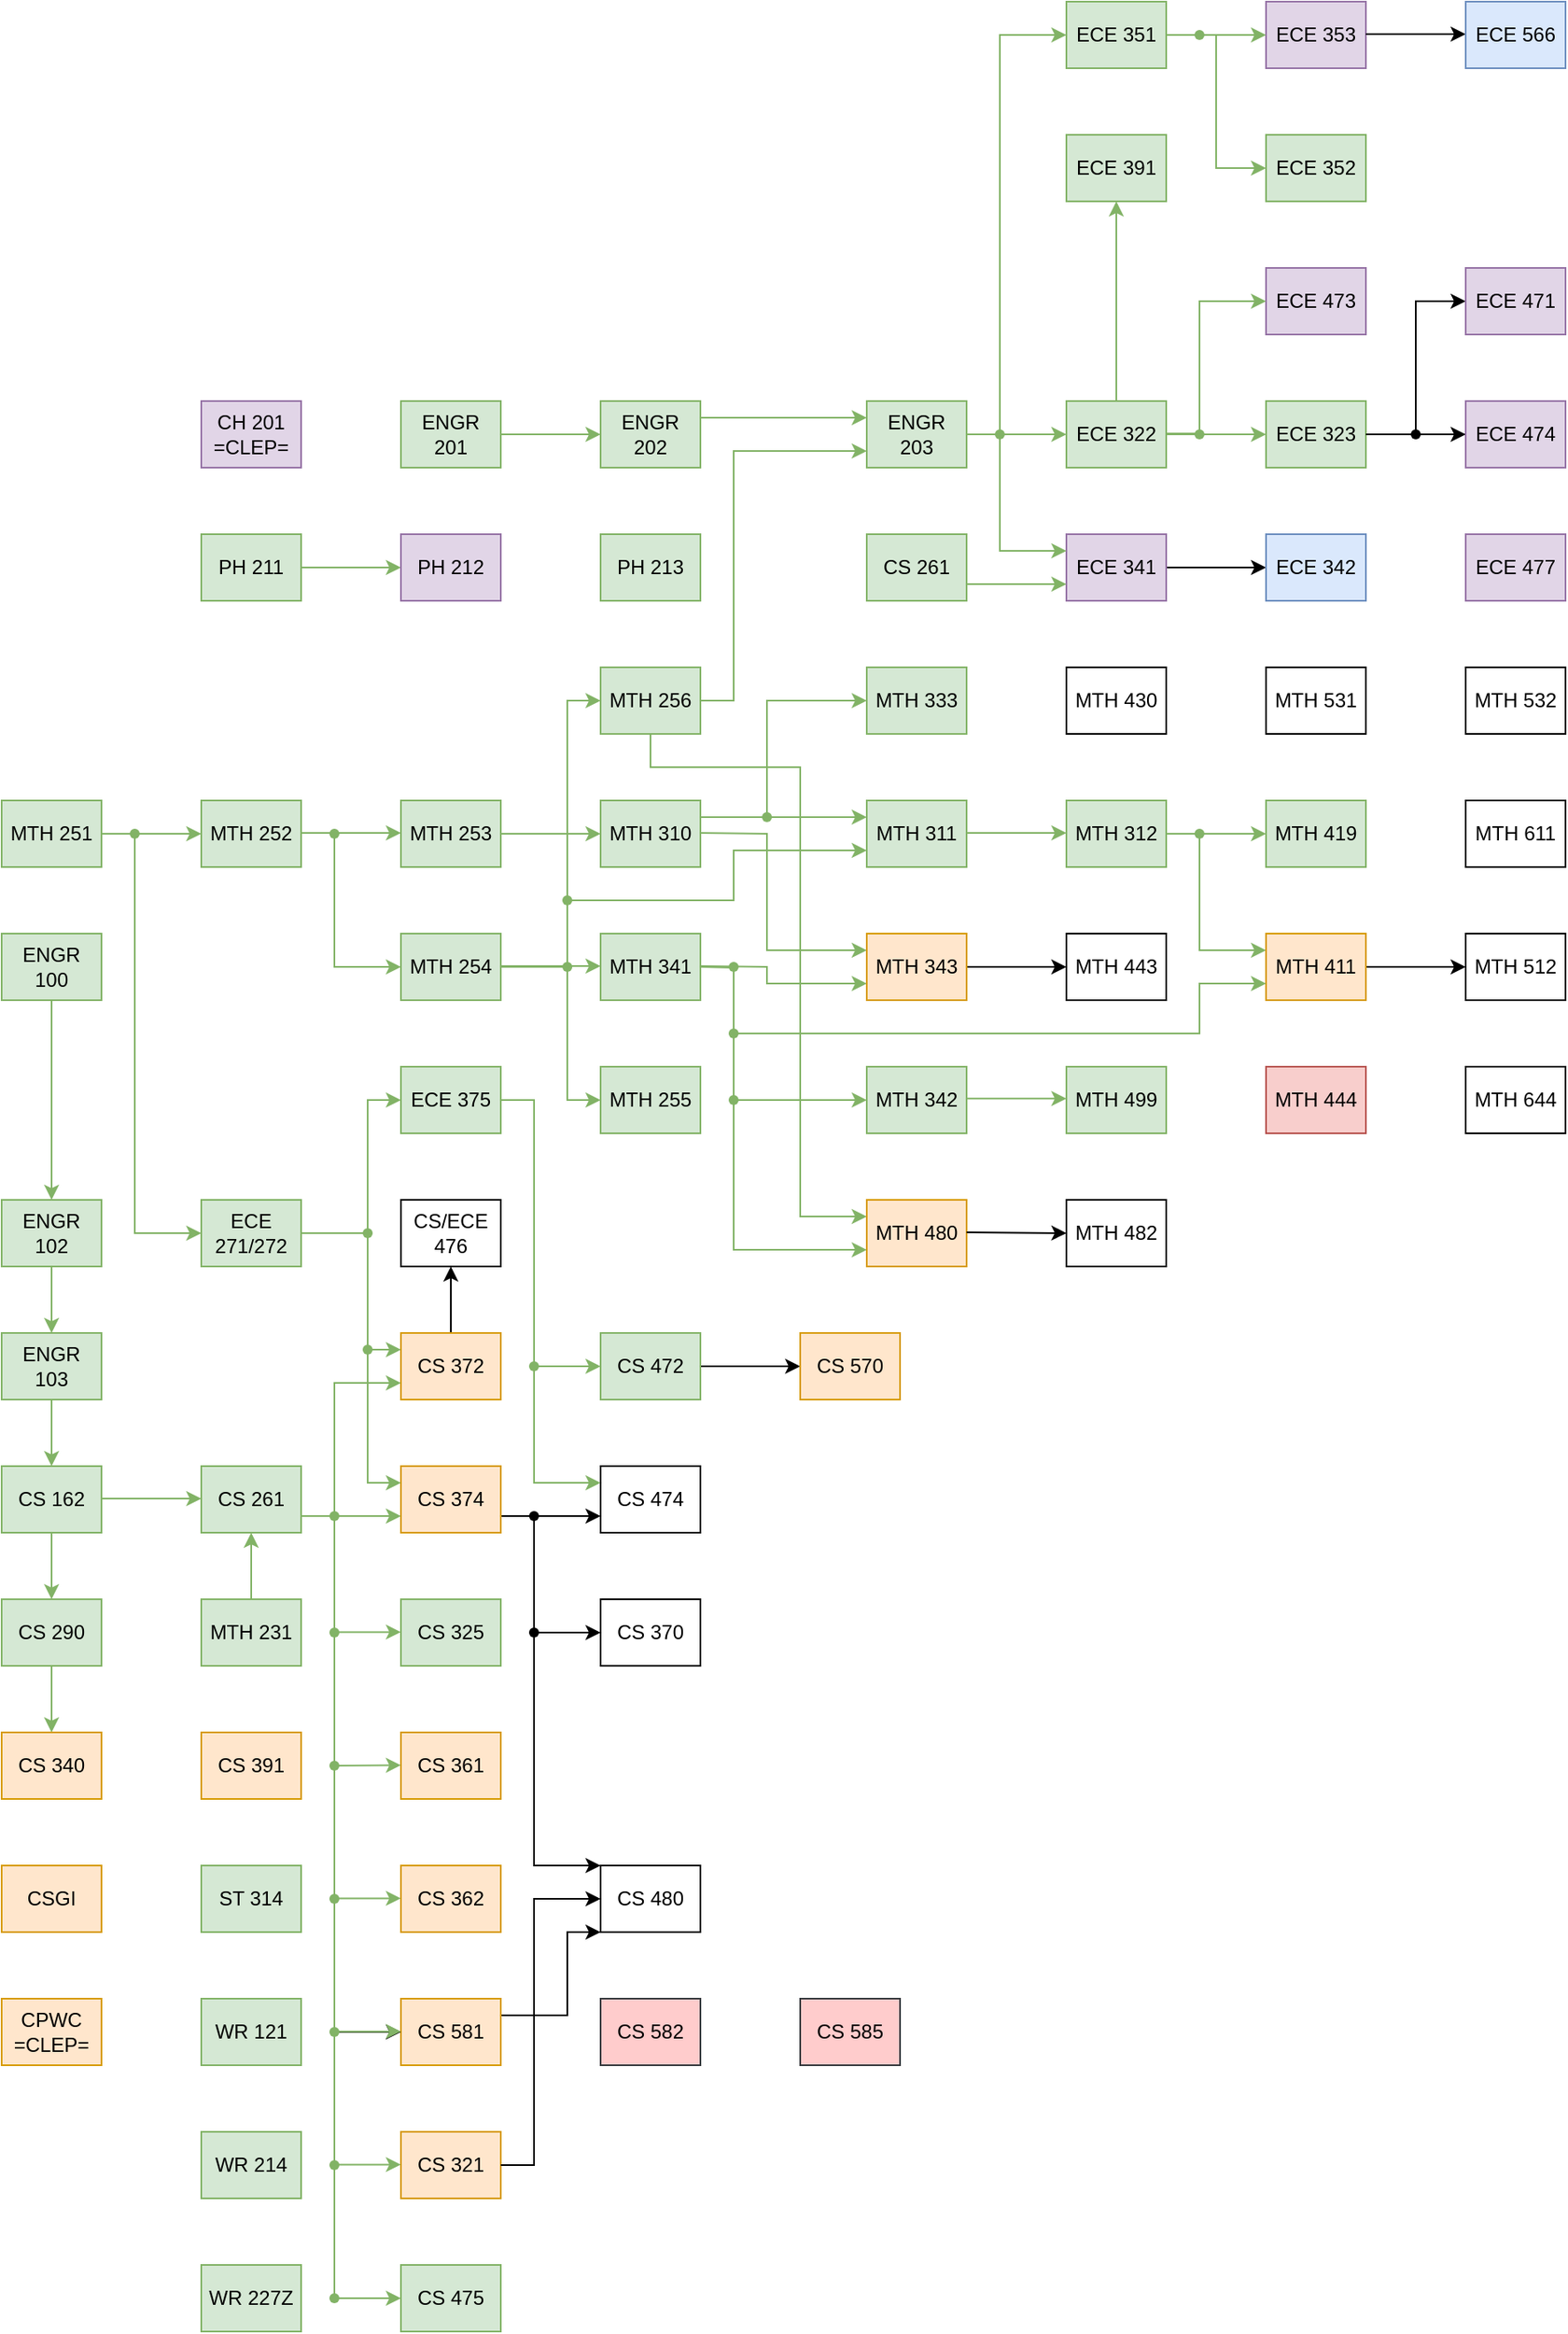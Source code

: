 <mxfile version="26.1.0">
  <diagram name="Page-1" id="l0oU_ryDuvMcpJFFtoJs">
    <mxGraphModel dx="1262" dy="1632" grid="1" gridSize="10" guides="1" tooltips="1" connect="1" arrows="1" fold="1" page="1" pageScale="1" pageWidth="850" pageHeight="1100" math="0" shadow="0">
      <root>
        <mxCell id="0" />
        <mxCell id="1" parent="0" />
        <mxCell id="pHll5_dqEuGhhgP8Clkl-1" value="" style="edgeStyle=orthogonalEdgeStyle;rounded=0;orthogonalLoop=1;jettySize=auto;html=1;fillColor=#d5e8d4;strokeColor=#82b366;" parent="1" source="pHll5_dqEuGhhgP8Clkl-2" target="pHll5_dqEuGhhgP8Clkl-41" edge="1">
          <mxGeometry relative="1" as="geometry" />
        </mxCell>
        <mxCell id="pHll5_dqEuGhhgP8Clkl-2" value="CS 162" style="rounded=0;whiteSpace=wrap;html=1;fillColor=#d5e8d4;strokeColor=#82b366;" parent="1" vertex="1">
          <mxGeometry x="120" y="560" width="60" height="40" as="geometry" />
        </mxCell>
        <mxCell id="pHll5_dqEuGhhgP8Clkl-3" value="" style="edgeStyle=orthogonalEdgeStyle;rounded=0;orthogonalLoop=1;jettySize=auto;html=1;entryX=0;entryY=0.5;entryDx=0;entryDy=0;fillColor=#d5e8d4;strokeColor=#82b366;" parent="1" source="pHll5_dqEuGhhgP8Clkl-4" target="pHll5_dqEuGhhgP8Clkl-45" edge="1">
          <mxGeometry relative="1" as="geometry">
            <Array as="points">
              <mxPoint x="340" y="420" />
              <mxPoint x="340" y="340" />
            </Array>
          </mxGeometry>
        </mxCell>
        <mxCell id="pHll5_dqEuGhhgP8Clkl-4" value="ECE 271/272" style="rounded=0;whiteSpace=wrap;html=1;fillColor=#d5e8d4;strokeColor=#82b366;" parent="1" vertex="1">
          <mxGeometry x="240" y="400" width="60" height="40" as="geometry" />
        </mxCell>
        <mxCell id="pHll5_dqEuGhhgP8Clkl-5" value="MTH 253" style="rounded=0;whiteSpace=wrap;html=1;fillColor=#d5e8d4;strokeColor=#82b366;" parent="1" vertex="1">
          <mxGeometry x="360" y="160" width="60" height="40" as="geometry" />
        </mxCell>
        <mxCell id="pHll5_dqEuGhhgP8Clkl-6" value="MTH 252" style="rounded=0;whiteSpace=wrap;html=1;fillColor=#d5e8d4;strokeColor=#82b366;" parent="1" vertex="1">
          <mxGeometry x="240" y="160" width="60" height="40" as="geometry" />
        </mxCell>
        <mxCell id="pHll5_dqEuGhhgP8Clkl-7" value="MTH 251" style="rounded=0;whiteSpace=wrap;html=1;fillColor=#d5e8d4;strokeColor=#82b366;" parent="1" vertex="1">
          <mxGeometry x="120" y="160" width="60" height="40" as="geometry" />
        </mxCell>
        <mxCell id="pHll5_dqEuGhhgP8Clkl-8" value="MTH 254" style="rounded=0;whiteSpace=wrap;html=1;fillColor=#d5e8d4;strokeColor=#82b366;" parent="1" vertex="1">
          <mxGeometry x="360" y="240" width="60" height="40" as="geometry" />
        </mxCell>
        <mxCell id="pHll5_dqEuGhhgP8Clkl-9" value="MTH 255" style="rounded=0;whiteSpace=wrap;html=1;fillColor=#d5e8d4;strokeColor=#82b366;" parent="1" vertex="1">
          <mxGeometry x="480" y="320" width="60" height="40" as="geometry" />
        </mxCell>
        <mxCell id="pHll5_dqEuGhhgP8Clkl-10" value="" style="edgeStyle=orthogonalEdgeStyle;rounded=0;orthogonalLoop=1;jettySize=auto;html=1;fillColor=#d5e8d4;strokeColor=#82b366;" parent="1" source="pHll5_dqEuGhhgP8Clkl-11" target="pHll5_dqEuGhhgP8Clkl-95" edge="1">
          <mxGeometry relative="1" as="geometry" />
        </mxCell>
        <mxCell id="pHll5_dqEuGhhgP8Clkl-11" value="&lt;div&gt;PH 211&lt;/div&gt;" style="rounded=0;whiteSpace=wrap;html=1;fillColor=#d5e8d4;strokeColor=#82b366;" parent="1" vertex="1">
          <mxGeometry x="240" width="60" height="40" as="geometry" />
        </mxCell>
        <mxCell id="pHll5_dqEuGhhgP8Clkl-12" value="&lt;div&gt;MTH 311&lt;/div&gt;" style="rounded=0;whiteSpace=wrap;html=1;fillColor=#d5e8d4;strokeColor=#82b366;" parent="1" vertex="1">
          <mxGeometry x="640" y="160" width="60" height="40" as="geometry" />
        </mxCell>
        <mxCell id="pHll5_dqEuGhhgP8Clkl-13" value="MTH 310" style="rounded=0;whiteSpace=wrap;html=1;fillColor=#d5e8d4;strokeColor=#82b366;" parent="1" vertex="1">
          <mxGeometry x="480" y="160" width="60" height="40" as="geometry" />
        </mxCell>
        <mxCell id="pHll5_dqEuGhhgP8Clkl-14" value="" style="edgeStyle=orthogonalEdgeStyle;rounded=0;orthogonalLoop=1;jettySize=auto;html=1;strokeColor=#82B366;exitX=1;exitY=0.5;exitDx=0;exitDy=0;" parent="1" source="pHll5_dqEuGhhgP8Clkl-16" target="pHll5_dqEuGhhgP8Clkl-74" edge="1">
          <mxGeometry relative="1" as="geometry">
            <Array as="points">
              <mxPoint x="840" y="180" />
              <mxPoint x="840" y="250" />
            </Array>
          </mxGeometry>
        </mxCell>
        <mxCell id="3y0I9gLtBBAWx4bMKy_n-2" style="edgeStyle=orthogonalEdgeStyle;rounded=0;orthogonalLoop=1;jettySize=auto;html=1;entryX=0;entryY=0.5;entryDx=0;entryDy=0;fillColor=#d5e8d4;strokeColor=#82b366;" parent="1" source="3y0I9gLtBBAWx4bMKy_n-3" target="3y0I9gLtBBAWx4bMKy_n-1" edge="1">
          <mxGeometry relative="1" as="geometry">
            <mxPoint x="820" y="180" as="sourcePoint" />
          </mxGeometry>
        </mxCell>
        <mxCell id="pHll5_dqEuGhhgP8Clkl-16" value="&lt;div&gt;MTH 312&lt;/div&gt;" style="rounded=0;whiteSpace=wrap;html=1;fillColor=#D5E8D4;strokeColor=#82B366;" parent="1" vertex="1">
          <mxGeometry x="760" y="160" width="60" height="40" as="geometry" />
        </mxCell>
        <mxCell id="pHll5_dqEuGhhgP8Clkl-17" value="" style="endArrow=classic;html=1;rounded=0;exitX=1;exitY=0.5;exitDx=0;exitDy=0;entryX=0;entryY=0.5;entryDx=0;entryDy=0;fillColor=#d5e8d4;strokeColor=#82b366;" parent="1" source="pHll5_dqEuGhhgP8Clkl-7" target="pHll5_dqEuGhhgP8Clkl-6" edge="1">
          <mxGeometry width="50" height="50" relative="1" as="geometry">
            <mxPoint x="430" y="280" as="sourcePoint" />
            <mxPoint x="480" y="230" as="targetPoint" />
          </mxGeometry>
        </mxCell>
        <mxCell id="pHll5_dqEuGhhgP8Clkl-18" value="" style="endArrow=classic;html=1;rounded=0;exitX=1;exitY=0.5;exitDx=0;exitDy=0;entryX=0;entryY=0.5;entryDx=0;entryDy=0;fillColor=#d5e8d4;strokeColor=#82b366;" parent="1" edge="1">
          <mxGeometry width="50" height="50" relative="1" as="geometry">
            <mxPoint x="300" y="179.55" as="sourcePoint" />
            <mxPoint x="360" y="179.55" as="targetPoint" />
          </mxGeometry>
        </mxCell>
        <mxCell id="pHll5_dqEuGhhgP8Clkl-19" value="" style="endArrow=classic;html=1;rounded=0;entryX=0;entryY=0.5;entryDx=0;entryDy=0;fillColor=#d5e8d4;strokeColor=#82b366;" parent="1" source="pHll5_dqEuGhhgP8Clkl-133" target="pHll5_dqEuGhhgP8Clkl-8" edge="1">
          <mxGeometry width="50" height="50" relative="1" as="geometry">
            <mxPoint x="320" y="180" as="sourcePoint" />
            <mxPoint x="260" y="200" as="targetPoint" />
            <Array as="points">
              <mxPoint x="320" y="260" />
            </Array>
          </mxGeometry>
        </mxCell>
        <mxCell id="pHll5_dqEuGhhgP8Clkl-20" value="" style="endArrow=classic;html=1;rounded=0;exitX=1;exitY=0.5;exitDx=0;exitDy=0;entryX=0;entryY=0.5;entryDx=0;entryDy=0;fillColor=#d5e8d4;strokeColor=#82b366;" parent="1" target="pHll5_dqEuGhhgP8Clkl-9" edge="1">
          <mxGeometry width="50" height="50" relative="1" as="geometry">
            <mxPoint x="420" y="259.55" as="sourcePoint" />
            <mxPoint x="480" y="259.55" as="targetPoint" />
            <Array as="points">
              <mxPoint x="460" y="260" />
              <mxPoint x="460" y="340" />
            </Array>
          </mxGeometry>
        </mxCell>
        <mxCell id="pHll5_dqEuGhhgP8Clkl-21" value="" style="endArrow=classic;html=1;rounded=0;exitX=1;exitY=0.5;exitDx=0;exitDy=0;entryX=0;entryY=0.5;entryDx=0;entryDy=0;fillColor=#d5e8d4;strokeColor=#82b366;" parent="1" source="pHll5_dqEuGhhgP8Clkl-5" target="pHll5_dqEuGhhgP8Clkl-13" edge="1">
          <mxGeometry width="50" height="50" relative="1" as="geometry">
            <mxPoint x="390" y="159.09" as="sourcePoint" />
            <mxPoint x="450" y="159.09" as="targetPoint" />
          </mxGeometry>
        </mxCell>
        <mxCell id="pHll5_dqEuGhhgP8Clkl-22" value="" style="endArrow=classic;html=1;rounded=0;exitDx=0;exitDy=0;entryX=0;entryY=0.25;entryDx=0;entryDy=0;fillColor=#d5e8d4;strokeColor=#82b366;" parent="1" source="pHll5_dqEuGhhgP8Clkl-139" target="pHll5_dqEuGhhgP8Clkl-12" edge="1">
          <mxGeometry width="50" height="50" relative="1" as="geometry">
            <mxPoint x="540" y="169.55" as="sourcePoint" />
            <mxPoint x="600" y="169.55" as="targetPoint" />
          </mxGeometry>
        </mxCell>
        <mxCell id="pHll5_dqEuGhhgP8Clkl-23" value="" style="endArrow=classic;html=1;rounded=0;exitX=1;exitY=0.5;exitDx=0;exitDy=0;entryX=0;entryY=0.75;entryDx=0;entryDy=0;fillColor=#d5e8d4;strokeColor=#82b366;" parent="1" source="pHll5_dqEuGhhgP8Clkl-8" target="pHll5_dqEuGhhgP8Clkl-12" edge="1">
          <mxGeometry width="50" height="50" relative="1" as="geometry">
            <mxPoint x="430" y="259.09" as="sourcePoint" />
            <mxPoint x="490" y="259.09" as="targetPoint" />
            <Array as="points">
              <mxPoint x="460" y="260" />
              <mxPoint x="460" y="220" />
              <mxPoint x="560" y="220" />
              <mxPoint x="560" y="190" />
            </Array>
          </mxGeometry>
        </mxCell>
        <mxCell id="pHll5_dqEuGhhgP8Clkl-24" value="" style="endArrow=classic;html=1;rounded=0;exitX=1;exitY=0.5;exitDx=0;exitDy=0;entryX=0;entryY=0.5;entryDx=0;entryDy=0;fillColor=#d5e8d4;strokeColor=#82b366;" parent="1" edge="1">
          <mxGeometry width="50" height="50" relative="1" as="geometry">
            <mxPoint x="700" y="179.55" as="sourcePoint" />
            <mxPoint x="760" y="179.55" as="targetPoint" />
          </mxGeometry>
        </mxCell>
        <mxCell id="pHll5_dqEuGhhgP8Clkl-25" value="MTH 341" style="rounded=0;whiteSpace=wrap;html=1;fillColor=#d5e8d4;strokeColor=#82b366;" parent="1" vertex="1">
          <mxGeometry x="480" y="240" width="60" height="40" as="geometry" />
        </mxCell>
        <mxCell id="pHll5_dqEuGhhgP8Clkl-26" value="MTH 342" style="rounded=0;whiteSpace=wrap;html=1;fillColor=#d5e8d4;strokeColor=#82b366;" parent="1" vertex="1">
          <mxGeometry x="640" y="320" width="60" height="40" as="geometry" />
        </mxCell>
        <mxCell id="pHll5_dqEuGhhgP8Clkl-28" value="" style="endArrow=classic;html=1;rounded=0;exitX=1;exitY=0.5;exitDx=0;exitDy=0;entryX=0;entryY=0.5;entryDx=0;entryDy=0;fillColor=#d5e8d4;strokeColor=#82b366;" parent="1" edge="1">
          <mxGeometry width="50" height="50" relative="1" as="geometry">
            <mxPoint x="420" y="259.55" as="sourcePoint" />
            <mxPoint x="480" y="259.55" as="targetPoint" />
          </mxGeometry>
        </mxCell>
        <mxCell id="pHll5_dqEuGhhgP8Clkl-29" value="" style="endArrow=classic;html=1;rounded=0;exitX=1;exitY=0.5;exitDx=0;exitDy=0;entryX=0;entryY=0.75;entryDx=0;entryDy=0;fillColor=#d5e8d4;strokeColor=#82b366;" parent="1" edge="1">
          <mxGeometry width="50" height="50" relative="1" as="geometry">
            <mxPoint x="540" y="259.55" as="sourcePoint" />
            <mxPoint x="640.0" y="270" as="targetPoint" />
            <Array as="points">
              <mxPoint x="580" y="260" />
              <mxPoint x="580" y="270" />
            </Array>
          </mxGeometry>
        </mxCell>
        <mxCell id="pHll5_dqEuGhhgP8Clkl-30" value="" style="endArrow=classic;html=1;rounded=0;exitDx=0;exitDy=0;entryX=0;entryY=0.5;entryDx=0;entryDy=0;fillColor=#d5e8d4;strokeColor=#82b366;" parent="1" source="pHll5_dqEuGhhgP8Clkl-138" target="pHll5_dqEuGhhgP8Clkl-26" edge="1">
          <mxGeometry width="50" height="50" relative="1" as="geometry">
            <mxPoint x="540" y="259.55" as="sourcePoint" />
            <mxPoint x="600" y="259.55" as="targetPoint" />
            <Array as="points">
              <mxPoint x="560" y="260" />
              <mxPoint x="560" y="340" />
            </Array>
          </mxGeometry>
        </mxCell>
        <mxCell id="pHll5_dqEuGhhgP8Clkl-31" value="" style="endArrow=classic;html=1;rounded=0;exitX=1;exitY=0.5;exitDx=0;exitDy=0;entryX=0;entryY=0.25;entryDx=0;entryDy=0;fillColor=#d5e8d4;strokeColor=#82b366;" parent="1" edge="1">
          <mxGeometry width="50" height="50" relative="1" as="geometry">
            <mxPoint x="540" y="179.55" as="sourcePoint" />
            <mxPoint x="640.0" y="250" as="targetPoint" />
            <Array as="points">
              <mxPoint x="580" y="180" />
              <mxPoint x="580" y="250" />
            </Array>
          </mxGeometry>
        </mxCell>
        <mxCell id="pHll5_dqEuGhhgP8Clkl-32" value="" style="endArrow=classic;html=1;rounded=0;exitX=1;exitY=0.25;exitDx=0;exitDy=0;entryX=0;entryY=0.5;entryDx=0;entryDy=0;fillColor=#d5e8d4;strokeColor=#82b366;" parent="1" source="pHll5_dqEuGhhgP8Clkl-13" target="pHll5_dqEuGhhgP8Clkl-33" edge="1">
          <mxGeometry width="50" height="50" relative="1" as="geometry">
            <mxPoint x="540" y="99.55" as="sourcePoint" />
            <mxPoint x="600" y="99.55" as="targetPoint" />
            <Array as="points">
              <mxPoint x="580" y="170" />
              <mxPoint x="580" y="100" />
            </Array>
          </mxGeometry>
        </mxCell>
        <mxCell id="pHll5_dqEuGhhgP8Clkl-33" value="MTH 333" style="rounded=0;whiteSpace=wrap;html=1;fillColor=#d5e8d4;strokeColor=#82b366;" parent="1" vertex="1">
          <mxGeometry x="640" y="80" width="60" height="40" as="geometry" />
        </mxCell>
        <mxCell id="pHll5_dqEuGhhgP8Clkl-34" value="ENGR 100" style="rounded=0;whiteSpace=wrap;html=1;fillColor=#d5e8d4;strokeColor=#82b366;" parent="1" vertex="1">
          <mxGeometry x="120" y="240" width="60" height="40" as="geometry" />
        </mxCell>
        <mxCell id="pHll5_dqEuGhhgP8Clkl-35" value="ENGR 102" style="rounded=0;whiteSpace=wrap;html=1;fillColor=#d5e8d4;strokeColor=#82b366;" parent="1" vertex="1">
          <mxGeometry x="120" y="400" width="60" height="40" as="geometry" />
        </mxCell>
        <mxCell id="pHll5_dqEuGhhgP8Clkl-36" value="ENGR 103" style="rounded=0;whiteSpace=wrap;html=1;fillColor=#D5E8D4;strokeColor=#82B366;" parent="1" vertex="1">
          <mxGeometry x="120" y="480" width="60" height="40" as="geometry" />
        </mxCell>
        <mxCell id="pHll5_dqEuGhhgP8Clkl-37" value="" style="endArrow=classic;html=1;rounded=0;exitX=0.5;exitY=1;exitDx=0;exitDy=0;entryX=0.5;entryY=0;entryDx=0;entryDy=0;fillColor=#d5e8d4;strokeColor=#82b366;" parent="1" source="pHll5_dqEuGhhgP8Clkl-34" target="pHll5_dqEuGhhgP8Clkl-35" edge="1">
          <mxGeometry width="50" height="50" relative="1" as="geometry">
            <mxPoint x="240" y="330" as="sourcePoint" />
            <mxPoint x="290" y="280" as="targetPoint" />
          </mxGeometry>
        </mxCell>
        <mxCell id="pHll5_dqEuGhhgP8Clkl-38" value="" style="endArrow=classic;html=1;rounded=0;exitX=0.5;exitY=1;exitDx=0;exitDy=0;entryX=0.5;entryY=0;entryDx=0;entryDy=0;fillColor=#d5e8d4;strokeColor=#82b366;" parent="1" source="pHll5_dqEuGhhgP8Clkl-35" target="pHll5_dqEuGhhgP8Clkl-36" edge="1">
          <mxGeometry width="50" height="50" relative="1" as="geometry">
            <mxPoint x="180" y="410" as="sourcePoint" />
            <mxPoint x="180" y="450" as="targetPoint" />
          </mxGeometry>
        </mxCell>
        <mxCell id="pHll5_dqEuGhhgP8Clkl-39" value="" style="endArrow=classic;html=1;rounded=0;exitX=0.5;exitY=1;exitDx=0;exitDy=0;entryX=0.5;entryY=0;entryDx=0;entryDy=0;fillColor=#d5e8d4;strokeColor=#82b366;" parent="1" source="pHll5_dqEuGhhgP8Clkl-36" target="pHll5_dqEuGhhgP8Clkl-2" edge="1">
          <mxGeometry width="50" height="50" relative="1" as="geometry">
            <mxPoint x="180" y="500" as="sourcePoint" />
            <mxPoint x="180" y="540" as="targetPoint" />
          </mxGeometry>
        </mxCell>
        <mxCell id="pHll5_dqEuGhhgP8Clkl-40" value="" style="edgeStyle=orthogonalEdgeStyle;rounded=0;orthogonalLoop=1;jettySize=auto;html=1;fillColor=#d5e8d4;strokeColor=#82b366;" parent="1" source="pHll5_dqEuGhhgP8Clkl-41" target="pHll5_dqEuGhhgP8Clkl-47" edge="1">
          <mxGeometry relative="1" as="geometry" />
        </mxCell>
        <mxCell id="pHll5_dqEuGhhgP8Clkl-41" value="CS 290" style="rounded=0;whiteSpace=wrap;html=1;fillColor=#d5e8d4;strokeColor=#82b366;" parent="1" vertex="1">
          <mxGeometry x="120" y="640" width="60" height="40" as="geometry" />
        </mxCell>
        <mxCell id="pHll5_dqEuGhhgP8Clkl-42" value="CS 261" style="rounded=0;whiteSpace=wrap;html=1;fillColor=#d5e8d4;strokeColor=#82b366;" parent="1" vertex="1">
          <mxGeometry x="240" y="560" width="60" height="40" as="geometry" />
        </mxCell>
        <mxCell id="pHll5_dqEuGhhgP8Clkl-43" value="" style="endArrow=classic;html=1;rounded=0;exitX=0.5;exitY=1;exitDx=0;exitDy=0;entryX=0;entryY=0.5;entryDx=0;entryDy=0;fillColor=#d5e8d4;strokeColor=#82b366;" parent="1" edge="1">
          <mxGeometry width="50" height="50" relative="1" as="geometry">
            <mxPoint x="180" y="579.55" as="sourcePoint" />
            <mxPoint x="240" y="579.55" as="targetPoint" />
          </mxGeometry>
        </mxCell>
        <mxCell id="pHll5_dqEuGhhgP8Clkl-44" value="" style="endArrow=classic;html=1;rounded=0;exitDx=0;exitDy=0;entryX=0;entryY=0.5;entryDx=0;entryDy=0;fillColor=#d5e8d4;strokeColor=#82b366;" parent="1" source="pHll5_dqEuGhhgP8Clkl-140" target="pHll5_dqEuGhhgP8Clkl-4" edge="1">
          <mxGeometry width="50" height="50" relative="1" as="geometry">
            <mxPoint x="180" y="179.55" as="sourcePoint" />
            <mxPoint x="240" y="179.55" as="targetPoint" />
            <Array as="points">
              <mxPoint x="200" y="180" />
              <mxPoint x="200" y="420" />
            </Array>
          </mxGeometry>
        </mxCell>
        <mxCell id="pHll5_dqEuGhhgP8Clkl-45" value="ECE 375" style="rounded=0;whiteSpace=wrap;html=1;fillColor=#D5E8D4;strokeColor=#82B366;" parent="1" vertex="1">
          <mxGeometry x="360" y="320" width="60" height="40" as="geometry" />
        </mxCell>
        <mxCell id="pHll5_dqEuGhhgP8Clkl-46" value="MTH 231" style="rounded=0;whiteSpace=wrap;html=1;fillColor=#d5e8d4;strokeColor=#82b366;" parent="1" vertex="1">
          <mxGeometry x="240" y="640" width="60" height="40" as="geometry" />
        </mxCell>
        <mxCell id="pHll5_dqEuGhhgP8Clkl-47" value="&lt;div&gt;CS 340&lt;/div&gt;" style="rounded=0;whiteSpace=wrap;html=1;fillColor=#ffe6cc;strokeColor=#d79b00;" parent="1" vertex="1">
          <mxGeometry x="120" y="720" width="60" height="40" as="geometry" />
        </mxCell>
        <mxCell id="pHll5_dqEuGhhgP8Clkl-48" value="&lt;div&gt;CS 325&lt;/div&gt;" style="rounded=0;whiteSpace=wrap;html=1;fillColor=#D5E8D4;strokeColor=#82B366;" parent="1" vertex="1">
          <mxGeometry x="360" y="640" width="60" height="40" as="geometry" />
        </mxCell>
        <mxCell id="pHll5_dqEuGhhgP8Clkl-49" value="" style="edgeStyle=orthogonalEdgeStyle;rounded=0;orthogonalLoop=1;jettySize=auto;html=1;" parent="1" source="pHll5_dqEuGhhgP8Clkl-50" target="pHll5_dqEuGhhgP8Clkl-55" edge="1">
          <mxGeometry relative="1" as="geometry">
            <Array as="points">
              <mxPoint x="470" y="590" />
              <mxPoint x="470" y="590" />
            </Array>
          </mxGeometry>
        </mxCell>
        <mxCell id="pHll5_dqEuGhhgP8Clkl-50" value="&lt;div&gt;CS 374&lt;/div&gt;" style="rounded=0;whiteSpace=wrap;html=1;fillColor=#ffe6cc;strokeColor=#d79b00;" parent="1" vertex="1">
          <mxGeometry x="360" y="560" width="60" height="40" as="geometry" />
        </mxCell>
        <mxCell id="pHll5_dqEuGhhgP8Clkl-51" value="" style="endArrow=classic;html=1;rounded=0;exitDx=0;exitDy=0;entryX=0;entryY=0.25;entryDx=0;entryDy=0;fillColor=#d5e8d4;strokeColor=#82b366;" parent="1" source="pHll5_dqEuGhhgP8Clkl-167" target="pHll5_dqEuGhhgP8Clkl-50" edge="1">
          <mxGeometry width="50" height="50" relative="1" as="geometry">
            <mxPoint x="300" y="420" as="sourcePoint" />
            <mxPoint x="360" y="500.45" as="targetPoint" />
            <Array as="points">
              <mxPoint x="340" y="420" />
              <mxPoint x="340" y="570" />
            </Array>
          </mxGeometry>
        </mxCell>
        <mxCell id="pHll5_dqEuGhhgP8Clkl-52" value="" style="endArrow=classic;html=1;rounded=0;entryX=0;entryY=0.75;entryDx=0;entryDy=0;fillColor=#d5e8d4;strokeColor=#82b366;" parent="1" target="pHll5_dqEuGhhgP8Clkl-50" edge="1">
          <mxGeometry width="50" height="50" relative="1" as="geometry">
            <mxPoint x="300" y="590" as="sourcePoint" />
            <mxPoint x="580" y="490" as="targetPoint" />
            <Array as="points">
              <mxPoint x="340" y="590" />
            </Array>
          </mxGeometry>
        </mxCell>
        <mxCell id="pHll5_dqEuGhhgP8Clkl-53" value="&lt;div&gt;CS 361&lt;/div&gt;" style="rounded=0;whiteSpace=wrap;html=1;fillColor=#ffe6cc;strokeColor=#d79b00;" parent="1" vertex="1">
          <mxGeometry x="360" y="720" width="60" height="40" as="geometry" />
        </mxCell>
        <mxCell id="pHll5_dqEuGhhgP8Clkl-54" value="&lt;div&gt;CS 362&lt;/div&gt;" style="rounded=0;whiteSpace=wrap;html=1;fillColor=#ffe6cc;strokeColor=#d79b00;" parent="1" vertex="1">
          <mxGeometry x="360" y="800" width="60" height="40" as="geometry" />
        </mxCell>
        <mxCell id="pHll5_dqEuGhhgP8Clkl-55" value="CS 474" style="whiteSpace=wrap;html=1;rounded=0;" parent="1" vertex="1">
          <mxGeometry x="480" y="560" width="60" height="40" as="geometry" />
        </mxCell>
        <mxCell id="pHll5_dqEuGhhgP8Clkl-56" value="" style="edgeStyle=orthogonalEdgeStyle;rounded=0;orthogonalLoop=1;jettySize=auto;html=1;entryX=0;entryY=0.25;entryDx=0;entryDy=0;exitDx=0;exitDy=0;strokeColor=#82B366;" parent="1" source="pHll5_dqEuGhhgP8Clkl-141" target="pHll5_dqEuGhhgP8Clkl-55" edge="1">
          <mxGeometry relative="1" as="geometry">
            <mxPoint x="440" y="430" as="sourcePoint" />
            <mxPoint x="490" y="590" as="targetPoint" />
            <Array as="points">
              <mxPoint x="440" y="340" />
              <mxPoint x="440" y="570" />
            </Array>
          </mxGeometry>
        </mxCell>
        <mxCell id="pHll5_dqEuGhhgP8Clkl-57" value="" style="endArrow=classic;html=1;rounded=0;exitX=0.5;exitY=0;exitDx=0;exitDy=0;entryX=0.5;entryY=1;entryDx=0;entryDy=0;fillColor=#d5e8d4;strokeColor=#82b366;" parent="1" source="pHll5_dqEuGhhgP8Clkl-46" target="pHll5_dqEuGhhgP8Clkl-42" edge="1">
          <mxGeometry width="50" height="50" relative="1" as="geometry">
            <mxPoint x="420" y="630" as="sourcePoint" />
            <mxPoint x="470" y="580" as="targetPoint" />
          </mxGeometry>
        </mxCell>
        <mxCell id="pHll5_dqEuGhhgP8Clkl-58" value="" style="edgeStyle=orthogonalEdgeStyle;rounded=0;orthogonalLoop=1;jettySize=auto;html=1;" parent="1" source="pHll5_dqEuGhhgP8Clkl-59" target="pHll5_dqEuGhhgP8Clkl-127" edge="1">
          <mxGeometry relative="1" as="geometry" />
        </mxCell>
        <mxCell id="pHll5_dqEuGhhgP8Clkl-59" value="&lt;div&gt;CS 372&lt;/div&gt;" style="rounded=0;whiteSpace=wrap;html=1;fillColor=#ffe6cc;strokeColor=#d79b00;" parent="1" vertex="1">
          <mxGeometry x="360" y="480" width="60" height="40" as="geometry" />
        </mxCell>
        <mxCell id="pHll5_dqEuGhhgP8Clkl-60" value="" style="endArrow=classic;html=1;rounded=0;entryX=0;entryY=0.75;entryDx=0;entryDy=0;fillColor=#d5e8d4;strokeColor=#82b366;" parent="1" target="pHll5_dqEuGhhgP8Clkl-59" edge="1">
          <mxGeometry width="50" height="50" relative="1" as="geometry">
            <mxPoint x="320" y="590" as="sourcePoint" />
            <mxPoint x="360" y="590" as="targetPoint" />
            <Array as="points">
              <mxPoint x="320" y="510" />
            </Array>
          </mxGeometry>
        </mxCell>
        <mxCell id="pHll5_dqEuGhhgP8Clkl-61" value="" style="edgeStyle=orthogonalEdgeStyle;rounded=0;orthogonalLoop=1;jettySize=auto;html=1;" parent="1" source="pHll5_dqEuGhhgP8Clkl-62" target="pHll5_dqEuGhhgP8Clkl-71" edge="1">
          <mxGeometry relative="1" as="geometry">
            <Array as="points">
              <mxPoint x="460" y="890" />
              <mxPoint x="460" y="840" />
            </Array>
          </mxGeometry>
        </mxCell>
        <mxCell id="pHll5_dqEuGhhgP8Clkl-62" value="&lt;div&gt;CS 581&lt;/div&gt;" style="rounded=0;whiteSpace=wrap;html=1;fillColor=#ffe6cc;strokeColor=#d79b00;" parent="1" vertex="1">
          <mxGeometry x="360" y="880" width="60" height="40" as="geometry" />
        </mxCell>
        <mxCell id="pHll5_dqEuGhhgP8Clkl-63" value="&lt;div&gt;CS 391&lt;/div&gt;" style="rounded=0;whiteSpace=wrap;html=1;fillColor=#ffe6cc;strokeColor=#d79b00;" parent="1" vertex="1">
          <mxGeometry x="240" y="720" width="60" height="40" as="geometry" />
        </mxCell>
        <mxCell id="pHll5_dqEuGhhgP8Clkl-64" value="&lt;div&gt;ST 314&lt;br&gt;&lt;/div&gt;" style="rounded=0;whiteSpace=wrap;html=1;fillColor=#d5e8d4;strokeColor=#82b366;" parent="1" vertex="1">
          <mxGeometry x="240" y="800" width="60" height="40" as="geometry" />
        </mxCell>
        <mxCell id="pHll5_dqEuGhhgP8Clkl-65" value="WR 121" style="rounded=0;whiteSpace=wrap;html=1;fillColor=#d5e8d4;strokeColor=#82b366;" parent="1" vertex="1">
          <mxGeometry x="240" y="880" width="60" height="40" as="geometry" />
        </mxCell>
        <mxCell id="pHll5_dqEuGhhgP8Clkl-66" value="&lt;div&gt;CS 321&lt;/div&gt;" style="rounded=0;whiteSpace=wrap;html=1;fillColor=#ffe6cc;strokeColor=#d79b00;" parent="1" vertex="1">
          <mxGeometry x="360" y="960" width="60" height="40" as="geometry" />
        </mxCell>
        <mxCell id="pHll5_dqEuGhhgP8Clkl-67" value="CS 370" style="whiteSpace=wrap;html=1;rounded=0;" parent="1" vertex="1">
          <mxGeometry x="480" y="640" width="60" height="40" as="geometry" />
        </mxCell>
        <mxCell id="daSiZoFIKa-qaUZPSzsP-2" value="" style="edgeStyle=orthogonalEdgeStyle;rounded=0;orthogonalLoop=1;jettySize=auto;html=1;" parent="1" source="pHll5_dqEuGhhgP8Clkl-69" target="daSiZoFIKa-qaUZPSzsP-1" edge="1">
          <mxGeometry relative="1" as="geometry" />
        </mxCell>
        <mxCell id="pHll5_dqEuGhhgP8Clkl-69" value="CS 472" style="whiteSpace=wrap;html=1;rounded=0;fillColor=#d5e8d4;strokeColor=#82b366;" parent="1" vertex="1">
          <mxGeometry x="480" y="480" width="60" height="40" as="geometry" />
        </mxCell>
        <mxCell id="pHll5_dqEuGhhgP8Clkl-70" value="" style="edgeStyle=orthogonalEdgeStyle;rounded=0;orthogonalLoop=1;jettySize=auto;html=1;entryX=0;entryY=0.5;entryDx=0;entryDy=0;exitX=1;exitY=0.5;exitDx=0;exitDy=0;fillColor=#FFE6CC;strokeColor=#82B366;" parent="1" source="pHll5_dqEuGhhgP8Clkl-45" target="pHll5_dqEuGhhgP8Clkl-69" edge="1">
          <mxGeometry relative="1" as="geometry">
            <mxPoint x="420" y="420" as="sourcePoint" />
            <mxPoint x="480" y="570" as="targetPoint" />
            <Array as="points">
              <mxPoint x="440" y="340" />
              <mxPoint x="440" y="500" />
            </Array>
          </mxGeometry>
        </mxCell>
        <mxCell id="pHll5_dqEuGhhgP8Clkl-71" value="&lt;div&gt;CS 480&lt;/div&gt;" style="rounded=0;whiteSpace=wrap;html=1;" parent="1" vertex="1">
          <mxGeometry x="480" y="800" width="60" height="40" as="geometry" />
        </mxCell>
        <mxCell id="pHll5_dqEuGhhgP8Clkl-72" value="" style="edgeStyle=orthogonalEdgeStyle;rounded=0;orthogonalLoop=1;jettySize=auto;html=1;exitX=1;exitY=0.5;exitDx=0;exitDy=0;" parent="1" source="pHll5_dqEuGhhgP8Clkl-66" edge="1">
          <mxGeometry relative="1" as="geometry">
            <mxPoint x="430" y="910" as="sourcePoint" />
            <mxPoint x="480" y="820" as="targetPoint" />
            <Array as="points">
              <mxPoint x="440" y="980" />
              <mxPoint x="440" y="820" />
            </Array>
          </mxGeometry>
        </mxCell>
        <mxCell id="pHll5_dqEuGhhgP8Clkl-73" value="" style="edgeStyle=orthogonalEdgeStyle;rounded=0;orthogonalLoop=1;jettySize=auto;html=1;entryX=0;entryY=0;entryDx=0;entryDy=0;" parent="1" source="pHll5_dqEuGhhgP8Clkl-161" target="pHll5_dqEuGhhgP8Clkl-71" edge="1">
          <mxGeometry relative="1" as="geometry">
            <mxPoint x="420" y="589.091" as="sourcePoint" />
            <mxPoint x="490" y="910" as="targetPoint" />
            <Array as="points">
              <mxPoint x="440" y="589" />
              <mxPoint x="440" y="880" />
            </Array>
          </mxGeometry>
        </mxCell>
        <mxCell id="3y0I9gLtBBAWx4bMKy_n-6" value="" style="edgeStyle=orthogonalEdgeStyle;rounded=0;orthogonalLoop=1;jettySize=auto;html=1;" parent="1" source="pHll5_dqEuGhhgP8Clkl-74" target="3y0I9gLtBBAWx4bMKy_n-5" edge="1">
          <mxGeometry relative="1" as="geometry" />
        </mxCell>
        <mxCell id="pHll5_dqEuGhhgP8Clkl-74" value="&lt;div&gt;MTH 411&lt;br&gt;&lt;/div&gt;" style="rounded=0;whiteSpace=wrap;html=1;fillColor=#FFE6CC;strokeColor=#D79B00;" parent="1" vertex="1">
          <mxGeometry x="880" y="240" width="60" height="40" as="geometry" />
        </mxCell>
        <mxCell id="pHll5_dqEuGhhgP8Clkl-75" value="" style="endArrow=classic;html=1;rounded=0;exitX=1;exitY=0.5;exitDx=0;exitDy=0;entryX=0;entryY=0.75;entryDx=0;entryDy=0;fillColor=#d5e8d4;strokeColor=#82b366;" parent="1" target="pHll5_dqEuGhhgP8Clkl-74" edge="1">
          <mxGeometry width="50" height="50" relative="1" as="geometry">
            <mxPoint x="540" y="260" as="sourcePoint" />
            <mxPoint x="600" y="340.45" as="targetPoint" />
            <Array as="points">
              <mxPoint x="560" y="260.45" />
              <mxPoint x="560" y="300" />
              <mxPoint x="840" y="300" />
              <mxPoint x="840" y="270" />
            </Array>
          </mxGeometry>
        </mxCell>
        <mxCell id="pHll5_dqEuGhhgP8Clkl-77" value="" style="edgeStyle=orthogonalEdgeStyle;rounded=0;orthogonalLoop=1;jettySize=auto;html=1;entryX=0;entryY=0.25;entryDx=0;entryDy=0;fillColor=#d5e8d4;strokeColor=#82b366;" parent="1" source="pHll5_dqEuGhhgP8Clkl-79" target="pHll5_dqEuGhhgP8Clkl-85" edge="1">
          <mxGeometry relative="1" as="geometry">
            <Array as="points">
              <mxPoint x="510" y="140" />
              <mxPoint x="600" y="140" />
              <mxPoint x="600" y="410" />
            </Array>
          </mxGeometry>
        </mxCell>
        <mxCell id="pHll5_dqEuGhhgP8Clkl-79" value="MTH 256" style="rounded=0;whiteSpace=wrap;html=1;fillColor=#d5e8d4;strokeColor=#82b366;" parent="1" vertex="1">
          <mxGeometry x="480" y="80" width="60" height="40" as="geometry" />
        </mxCell>
        <mxCell id="pHll5_dqEuGhhgP8Clkl-80" value="" style="endArrow=classic;html=1;rounded=0;exitDx=0;exitDy=0;entryX=0;entryY=0.5;entryDx=0;entryDy=0;fillColor=#d5e8d4;strokeColor=#82b366;" parent="1" source="pHll5_dqEuGhhgP8Clkl-135" edge="1">
          <mxGeometry width="50" height="50" relative="1" as="geometry">
            <mxPoint x="420" y="100" as="sourcePoint" />
            <mxPoint x="480" y="100" as="targetPoint" />
            <Array as="points">
              <mxPoint x="460" y="100" />
            </Array>
          </mxGeometry>
        </mxCell>
        <mxCell id="pHll5_dqEuGhhgP8Clkl-85" value="MTH 480" style="rounded=0;whiteSpace=wrap;html=1;fillColor=#ffe6cc;strokeColor=#d79b00;" parent="1" vertex="1">
          <mxGeometry x="640" y="400" width="60" height="40" as="geometry" />
        </mxCell>
        <mxCell id="pHll5_dqEuGhhgP8Clkl-86" value="" style="endArrow=classic;html=1;rounded=0;exitDx=0;exitDy=0;entryX=0;entryY=0.75;entryDx=0;entryDy=0;fillColor=#d5e8d4;strokeColor=#82b366;" parent="1" source="pHll5_dqEuGhhgP8Clkl-137" target="pHll5_dqEuGhhgP8Clkl-85" edge="1">
          <mxGeometry width="50" height="50" relative="1" as="geometry">
            <mxPoint x="540" y="260" as="sourcePoint" />
            <mxPoint x="640" y="340.45" as="targetPoint" />
            <Array as="points">
              <mxPoint x="560" y="260.45" />
              <mxPoint x="560" y="430" />
            </Array>
          </mxGeometry>
        </mxCell>
        <mxCell id="pHll5_dqEuGhhgP8Clkl-87" value="" style="edgeStyle=orthogonalEdgeStyle;rounded=0;orthogonalLoop=1;jettySize=auto;html=1;fillColor=#d5e8d4;strokeColor=#82b366;" parent="1" source="pHll5_dqEuGhhgP8Clkl-88" target="pHll5_dqEuGhhgP8Clkl-90" edge="1">
          <mxGeometry relative="1" as="geometry" />
        </mxCell>
        <mxCell id="pHll5_dqEuGhhgP8Clkl-88" value="ENGR 201" style="rounded=0;whiteSpace=wrap;html=1;fillColor=#d5e8d4;strokeColor=#82b366;" parent="1" vertex="1">
          <mxGeometry x="360" y="-80" width="60" height="40" as="geometry" />
        </mxCell>
        <mxCell id="pHll5_dqEuGhhgP8Clkl-89" value="" style="edgeStyle=orthogonalEdgeStyle;rounded=0;orthogonalLoop=1;jettySize=auto;html=1;fillColor=#d5e8d4;strokeColor=#82b366;" parent="1" source="pHll5_dqEuGhhgP8Clkl-90" target="pHll5_dqEuGhhgP8Clkl-92" edge="1">
          <mxGeometry relative="1" as="geometry">
            <Array as="points">
              <mxPoint x="560" y="-70" />
              <mxPoint x="560" y="-70" />
            </Array>
          </mxGeometry>
        </mxCell>
        <mxCell id="pHll5_dqEuGhhgP8Clkl-90" value="ENGR 202" style="rounded=0;whiteSpace=wrap;html=1;fillColor=#d5e8d4;strokeColor=#82b366;" parent="1" vertex="1">
          <mxGeometry x="480" y="-80" width="60" height="40" as="geometry" />
        </mxCell>
        <mxCell id="pHll5_dqEuGhhgP8Clkl-91" value="" style="edgeStyle=orthogonalEdgeStyle;rounded=0;orthogonalLoop=1;jettySize=auto;html=1;fillColor=#d5e8d4;strokeColor=#82b366;" parent="1" source="pHll5_dqEuGhhgP8Clkl-92" target="pHll5_dqEuGhhgP8Clkl-99" edge="1">
          <mxGeometry relative="1" as="geometry" />
        </mxCell>
        <mxCell id="pHll5_dqEuGhhgP8Clkl-92" value="ENGR 203" style="rounded=0;whiteSpace=wrap;html=1;fillColor=#d5e8d4;strokeColor=#82b366;" parent="1" vertex="1">
          <mxGeometry x="640" y="-80" width="60" height="40" as="geometry" />
        </mxCell>
        <mxCell id="pHll5_dqEuGhhgP8Clkl-93" value="" style="endArrow=classic;html=1;rounded=0;exitX=1;exitY=0.5;exitDx=0;exitDy=0;entryX=0;entryY=0.75;entryDx=0;entryDy=0;fillColor=#d5e8d4;strokeColor=#82b366;" parent="1" source="pHll5_dqEuGhhgP8Clkl-79" target="pHll5_dqEuGhhgP8Clkl-92" edge="1">
          <mxGeometry width="50" height="50" relative="1" as="geometry">
            <mxPoint x="370" y="140" as="sourcePoint" />
            <mxPoint x="420" y="90" as="targetPoint" />
            <Array as="points">
              <mxPoint x="560" y="100" />
              <mxPoint x="560" y="-50" />
              <mxPoint x="600" y="-50" />
            </Array>
          </mxGeometry>
        </mxCell>
        <mxCell id="pHll5_dqEuGhhgP8Clkl-94" value="&lt;div&gt;CH 201&lt;/div&gt;=CLEP=" style="rounded=0;whiteSpace=wrap;html=1;fillColor=#e1d5e7;strokeColor=#9673a6;" parent="1" vertex="1">
          <mxGeometry x="240" y="-80" width="60" height="40" as="geometry" />
        </mxCell>
        <mxCell id="pHll5_dqEuGhhgP8Clkl-95" value="PH 212" style="rounded=0;whiteSpace=wrap;html=1;fillColor=#e1d5e7;strokeColor=#9673a6;" parent="1" vertex="1">
          <mxGeometry x="360" width="60" height="40" as="geometry" />
        </mxCell>
        <mxCell id="pHll5_dqEuGhhgP8Clkl-96" value="PH 213" style="rounded=0;whiteSpace=wrap;html=1;fillColor=#d5e8d4;strokeColor=#82b366;" parent="1" vertex="1">
          <mxGeometry x="480" width="60" height="40" as="geometry" />
        </mxCell>
        <mxCell id="pHll5_dqEuGhhgP8Clkl-97" value="" style="edgeStyle=orthogonalEdgeStyle;rounded=0;orthogonalLoop=1;jettySize=auto;html=1;strokeColor=#82B366;" parent="1" source="pHll5_dqEuGhhgP8Clkl-99" target="pHll5_dqEuGhhgP8Clkl-102" edge="1">
          <mxGeometry relative="1" as="geometry" />
        </mxCell>
        <mxCell id="pHll5_dqEuGhhgP8Clkl-98" value="" style="edgeStyle=orthogonalEdgeStyle;rounded=0;orthogonalLoop=1;jettySize=auto;html=1;strokeColor=#82B366;" parent="1" source="pHll5_dqEuGhhgP8Clkl-99" target="pHll5_dqEuGhhgP8Clkl-113" edge="1">
          <mxGeometry relative="1" as="geometry" />
        </mxCell>
        <mxCell id="pHll5_dqEuGhhgP8Clkl-99" value="ECE 322" style="rounded=0;whiteSpace=wrap;html=1;fillColor=#D5E8D4;strokeColor=#82B366;" parent="1" vertex="1">
          <mxGeometry x="760" y="-80" width="60" height="40" as="geometry" />
        </mxCell>
        <mxCell id="pHll5_dqEuGhhgP8Clkl-101" value="" style="edgeStyle=orthogonalEdgeStyle;rounded=0;orthogonalLoop=1;jettySize=auto;html=1;" parent="1" source="pHll5_dqEuGhhgP8Clkl-164" target="pHll5_dqEuGhhgP8Clkl-119" edge="1">
          <mxGeometry relative="1" as="geometry" />
        </mxCell>
        <mxCell id="pHll5_dqEuGhhgP8Clkl-102" value="ECE 323" style="rounded=0;whiteSpace=wrap;html=1;fillColor=#d5e8d4;strokeColor=#82b366;" parent="1" vertex="1">
          <mxGeometry x="880" y="-80" width="60" height="40" as="geometry" />
        </mxCell>
        <mxCell id="pHll5_dqEuGhhgP8Clkl-103" value="" style="edgeStyle=orthogonalEdgeStyle;rounded=0;orthogonalLoop=1;jettySize=auto;html=1;" parent="1" source="pHll5_dqEuGhhgP8Clkl-104" target="pHll5_dqEuGhhgP8Clkl-105" edge="1">
          <mxGeometry relative="1" as="geometry" />
        </mxCell>
        <mxCell id="pHll5_dqEuGhhgP8Clkl-104" value="ECE 341" style="rounded=0;whiteSpace=wrap;html=1;fillColor=#e1d5e7;strokeColor=#9673a6;" parent="1" vertex="1">
          <mxGeometry x="760" width="60" height="40" as="geometry" />
        </mxCell>
        <mxCell id="pHll5_dqEuGhhgP8Clkl-105" value="ECE 342" style="rounded=0;whiteSpace=wrap;html=1;fillColor=#dae8fc;strokeColor=#6c8ebf;" parent="1" vertex="1">
          <mxGeometry x="880" width="60" height="40" as="geometry" />
        </mxCell>
        <mxCell id="pHll5_dqEuGhhgP8Clkl-106" value="" style="edgeStyle=orthogonalEdgeStyle;rounded=0;orthogonalLoop=1;jettySize=auto;html=1;fillColor=#d5e8d4;strokeColor=#82b366;" parent="1" source="pHll5_dqEuGhhgP8Clkl-107" target="pHll5_dqEuGhhgP8Clkl-104" edge="1">
          <mxGeometry relative="1" as="geometry">
            <Array as="points">
              <mxPoint x="740" y="30" />
              <mxPoint x="740" y="30" />
            </Array>
          </mxGeometry>
        </mxCell>
        <mxCell id="pHll5_dqEuGhhgP8Clkl-107" value="CS 261" style="rounded=0;whiteSpace=wrap;html=1;fillColor=#d5e8d4;strokeColor=#82b366;" parent="1" vertex="1">
          <mxGeometry x="640" width="60" height="40" as="geometry" />
        </mxCell>
        <mxCell id="pHll5_dqEuGhhgP8Clkl-108" value="" style="edgeStyle=orthogonalEdgeStyle;rounded=0;orthogonalLoop=1;jettySize=auto;html=1;exitX=1;exitY=0.5;exitDx=0;exitDy=0;entryX=0;entryY=0.25;entryDx=0;entryDy=0;fillColor=#d5e8d4;strokeColor=#82b366;" parent="1" source="pHll5_dqEuGhhgP8Clkl-92" target="pHll5_dqEuGhhgP8Clkl-104" edge="1">
          <mxGeometry relative="1" as="geometry">
            <mxPoint x="710" y="-50" as="sourcePoint" />
            <mxPoint x="770" y="-50" as="targetPoint" />
            <Array as="points">
              <mxPoint x="720" y="-60" />
              <mxPoint x="720" y="10" />
            </Array>
          </mxGeometry>
        </mxCell>
        <mxCell id="pHll5_dqEuGhhgP8Clkl-109" value="" style="edgeStyle=orthogonalEdgeStyle;rounded=0;orthogonalLoop=1;jettySize=auto;html=1;strokeColor=#82B366;entryX=0;entryY=0.5;entryDx=0;entryDy=0;" parent="1" source="pHll5_dqEuGhhgP8Clkl-110" target="pHll5_dqEuGhhgP8Clkl-112" edge="1">
          <mxGeometry relative="1" as="geometry" />
        </mxCell>
        <mxCell id="pHll5_dqEuGhhgP8Clkl-110" value="ECE 351" style="rounded=0;whiteSpace=wrap;html=1;fillColor=#D5E8D4;strokeColor=#82B366;" parent="1" vertex="1">
          <mxGeometry x="760" y="-320" width="60" height="40" as="geometry" />
        </mxCell>
        <mxCell id="pHll5_dqEuGhhgP8Clkl-111" value="" style="edgeStyle=orthogonalEdgeStyle;rounded=0;orthogonalLoop=1;jettySize=auto;html=1;exitDx=0;exitDy=0;entryX=0;entryY=0.5;entryDx=0;entryDy=0;fillColor=#d5e8d4;strokeColor=#82b366;" parent="1" source="pHll5_dqEuGhhgP8Clkl-162" target="pHll5_dqEuGhhgP8Clkl-110" edge="1">
          <mxGeometry relative="1" as="geometry">
            <mxPoint x="700" y="-60" as="sourcePoint" />
            <mxPoint x="760" y="10" as="targetPoint" />
            <Array as="points">
              <mxPoint x="720" y="-60" />
              <mxPoint x="720" y="-300" />
            </Array>
          </mxGeometry>
        </mxCell>
        <mxCell id="pHll5_dqEuGhhgP8Clkl-112" value="ECE 352" style="rounded=0;whiteSpace=wrap;html=1;fillColor=#d5e8d4;strokeColor=#82b366;" parent="1" vertex="1">
          <mxGeometry x="880" y="-240" width="60" height="40" as="geometry" />
        </mxCell>
        <mxCell id="pHll5_dqEuGhhgP8Clkl-113" value="ECE 391" style="rounded=0;whiteSpace=wrap;html=1;fillColor=#d5e8d4;strokeColor=#82b366;" parent="1" vertex="1">
          <mxGeometry x="760" y="-240" width="60" height="40" as="geometry" />
        </mxCell>
        <mxCell id="pHll5_dqEuGhhgP8Clkl-114" value="CSGI" style="rounded=0;whiteSpace=wrap;html=1;fillColor=#ffe6cc;strokeColor=#d79b00;" parent="1" vertex="1">
          <mxGeometry x="120" y="800" width="60" height="40" as="geometry" />
        </mxCell>
        <mxCell id="pHll5_dqEuGhhgP8Clkl-116" value="ECE 473" style="rounded=0;whiteSpace=wrap;html=1;fillColor=#E1D5E7;strokeColor=#9673A6;" parent="1" vertex="1">
          <mxGeometry x="880" y="-160" width="60" height="40" as="geometry" />
        </mxCell>
        <mxCell id="pHll5_dqEuGhhgP8Clkl-117" value="ECE 353" style="rounded=0;whiteSpace=wrap;html=1;fillColor=#e1d5e7;strokeColor=#9673a6;" parent="1" vertex="1">
          <mxGeometry x="880" y="-320" width="60" height="40" as="geometry" />
        </mxCell>
        <mxCell id="pHll5_dqEuGhhgP8Clkl-118" value="" style="edgeStyle=orthogonalEdgeStyle;rounded=0;orthogonalLoop=1;jettySize=auto;html=1;entryX=0;entryY=0.5;entryDx=0;entryDy=0;strokeColor=#82B366;" parent="1" source="pHll5_dqEuGhhgP8Clkl-165" target="pHll5_dqEuGhhgP8Clkl-117" edge="1">
          <mxGeometry relative="1" as="geometry">
            <mxPoint x="820" y="-300" as="sourcePoint" />
            <mxPoint x="880" y="-300" as="targetPoint" />
            <Array as="points">
              <mxPoint x="840" y="-300" />
              <mxPoint x="840" y="-220" />
            </Array>
          </mxGeometry>
        </mxCell>
        <mxCell id="pHll5_dqEuGhhgP8Clkl-119" value="ECE 474" style="rounded=0;whiteSpace=wrap;html=1;fillColor=#e1d5e7;strokeColor=#9673a6;" parent="1" vertex="1">
          <mxGeometry x="1000" y="-80" width="60" height="40" as="geometry" />
        </mxCell>
        <mxCell id="pHll5_dqEuGhhgP8Clkl-123" value="ECE 477" style="rounded=0;whiteSpace=wrap;html=1;fillColor=#e1d5e7;strokeColor=#9673a6;" parent="1" vertex="1">
          <mxGeometry x="1000" width="60" height="40" as="geometry" />
        </mxCell>
        <mxCell id="pHll5_dqEuGhhgP8Clkl-126" value="" style="edgeStyle=orthogonalEdgeStyle;rounded=0;orthogonalLoop=1;jettySize=auto;html=1;entryX=0;entryY=0.5;entryDx=0;entryDy=0;strokeColor=#82B366;" parent="1" target="pHll5_dqEuGhhgP8Clkl-116" edge="1">
          <mxGeometry relative="1" as="geometry">
            <mxPoint x="820" y="-60.5" as="sourcePoint" />
            <mxPoint x="880" y="-60.5" as="targetPoint" />
            <Array as="points">
              <mxPoint x="840" y="-60" />
              <mxPoint x="840" y="-140" />
            </Array>
          </mxGeometry>
        </mxCell>
        <mxCell id="pHll5_dqEuGhhgP8Clkl-127" value="CS/ECE 476" style="whiteSpace=wrap;html=1;rounded=0;" parent="1" vertex="1">
          <mxGeometry x="360" y="400" width="60" height="40" as="geometry" />
        </mxCell>
        <mxCell id="pHll5_dqEuGhhgP8Clkl-128" value="CS 475" style="whiteSpace=wrap;html=1;rounded=0;fillColor=#d5e8d4;strokeColor=#82b366;" parent="1" vertex="1">
          <mxGeometry x="360" y="1040" width="60" height="40" as="geometry" />
        </mxCell>
        <mxCell id="pHll5_dqEuGhhgP8Clkl-131" value="" style="endArrow=classic;html=1;rounded=0;entryX=0;entryY=0.5;entryDx=0;entryDy=0;exitDx=0;exitDy=0;fillColor=#d5e8d4;strokeColor=#82b366;" parent="1" source="pHll5_dqEuGhhgP8Clkl-151" target="pHll5_dqEuGhhgP8Clkl-128" edge="1">
          <mxGeometry width="50" height="50" relative="1" as="geometry">
            <mxPoint x="300" y="580" as="sourcePoint" />
            <mxPoint x="360" y="980" as="targetPoint" />
            <Array as="points">
              <mxPoint x="320" y="590" />
              <mxPoint x="320" y="1060" />
            </Array>
          </mxGeometry>
        </mxCell>
        <mxCell id="pHll5_dqEuGhhgP8Clkl-132" value="" style="endArrow=classic;html=1;rounded=0;entryDx=0;entryDy=0;fillColor=#d5e8d4;strokeColor=#82b366;" parent="1" target="pHll5_dqEuGhhgP8Clkl-133" edge="1">
          <mxGeometry width="50" height="50" relative="1" as="geometry">
            <mxPoint x="320" y="180" as="sourcePoint" />
            <mxPoint x="360" y="260" as="targetPoint" />
            <Array as="points" />
          </mxGeometry>
        </mxCell>
        <mxCell id="pHll5_dqEuGhhgP8Clkl-133" value="" style="shape=waypoint;sketch=0;fillStyle=solid;size=6;pointerEvents=1;points=[];fillColor=#d5e8d4;resizable=0;rotatable=0;perimeter=centerPerimeter;snapToPoint=1;strokeColor=#82b366;" parent="1" vertex="1">
          <mxGeometry x="310" y="170" width="20" height="20" as="geometry" />
        </mxCell>
        <mxCell id="pHll5_dqEuGhhgP8Clkl-134" value="" style="shape=waypoint;sketch=0;fillStyle=solid;size=6;pointerEvents=1;points=[];fillColor=#d5e8d4;resizable=0;rotatable=0;perimeter=centerPerimeter;snapToPoint=1;strokeColor=#82b366;" parent="1" vertex="1">
          <mxGeometry x="450" y="250" width="20" height="20" as="geometry" />
        </mxCell>
        <mxCell id="pHll5_dqEuGhhgP8Clkl-135" value="" style="shape=waypoint;sketch=0;fillStyle=solid;size=6;pointerEvents=1;points=[];fillColor=#d5e8d4;resizable=0;rotatable=0;perimeter=centerPerimeter;snapToPoint=1;strokeColor=#82b366;" parent="1" vertex="1">
          <mxGeometry x="450" y="210" width="20" height="20" as="geometry" />
        </mxCell>
        <mxCell id="pHll5_dqEuGhhgP8Clkl-136" value="" style="shape=waypoint;sketch=0;fillStyle=solid;size=6;pointerEvents=1;points=[];fillColor=#d5e8d4;resizable=0;rotatable=0;perimeter=centerPerimeter;snapToPoint=1;strokeColor=#82b366;" parent="1" vertex="1">
          <mxGeometry x="550" y="250" width="20" height="20" as="geometry" />
        </mxCell>
        <mxCell id="pHll5_dqEuGhhgP8Clkl-137" value="" style="shape=waypoint;sketch=0;fillStyle=solid;size=6;pointerEvents=1;points=[];fillColor=#d5e8d4;resizable=0;rotatable=0;perimeter=centerPerimeter;snapToPoint=1;strokeColor=#82b366;" parent="1" vertex="1">
          <mxGeometry x="550" y="290" width="20" height="20" as="geometry" />
        </mxCell>
        <mxCell id="pHll5_dqEuGhhgP8Clkl-138" value="" style="shape=waypoint;sketch=0;fillStyle=solid;size=6;pointerEvents=1;points=[];fillColor=#d5e8d4;resizable=0;rotatable=0;perimeter=centerPerimeter;snapToPoint=1;strokeColor=#82b366;" parent="1" vertex="1">
          <mxGeometry x="550" y="330" width="20" height="20" as="geometry" />
        </mxCell>
        <mxCell id="pHll5_dqEuGhhgP8Clkl-139" value="" style="shape=waypoint;sketch=0;fillStyle=solid;size=6;pointerEvents=1;points=[];fillColor=#d5e8d4;resizable=0;rotatable=0;perimeter=centerPerimeter;snapToPoint=1;strokeColor=#82B366;" parent="1" vertex="1">
          <mxGeometry x="570" y="160" width="20" height="20" as="geometry" />
        </mxCell>
        <mxCell id="pHll5_dqEuGhhgP8Clkl-140" value="" style="shape=waypoint;sketch=0;fillStyle=solid;size=6;pointerEvents=1;points=[];fillColor=#d5e8d4;resizable=0;rotatable=0;perimeter=centerPerimeter;snapToPoint=1;strokeColor=#82b366;" parent="1" vertex="1">
          <mxGeometry x="190" y="170" width="20" height="20" as="geometry" />
        </mxCell>
        <mxCell id="pHll5_dqEuGhhgP8Clkl-141" value="" style="shape=waypoint;sketch=0;fillStyle=solid;size=6;pointerEvents=1;points=[];resizable=0;rotatable=0;perimeter=centerPerimeter;snapToPoint=1;strokeColor=#82B366;" parent="1" vertex="1">
          <mxGeometry x="430" y="490" width="20" height="20" as="geometry" />
        </mxCell>
        <mxCell id="pHll5_dqEuGhhgP8Clkl-142" value="" style="shape=waypoint;sketch=0;fillStyle=solid;size=6;pointerEvents=1;points=[];resizable=0;rotatable=0;perimeter=centerPerimeter;snapToPoint=1;fillColor=#d5e8d4;strokeColor=#82b366;" parent="1" vertex="1">
          <mxGeometry x="310" y="650" width="20" height="20" as="geometry" />
        </mxCell>
        <mxCell id="pHll5_dqEuGhhgP8Clkl-143" value="" style="shape=waypoint;sketch=0;fillStyle=solid;size=6;pointerEvents=1;points=[];resizable=0;rotatable=0;perimeter=centerPerimeter;snapToPoint=1;fillColor=#d5e8d4;strokeColor=#82b366;" parent="1" vertex="1">
          <mxGeometry x="310" y="730" width="20" height="20" as="geometry" />
        </mxCell>
        <mxCell id="pHll5_dqEuGhhgP8Clkl-144" value="" style="shape=waypoint;sketch=0;fillStyle=solid;size=6;pointerEvents=1;points=[];resizable=0;rotatable=0;perimeter=centerPerimeter;snapToPoint=1;fillColor=#d5e8d4;strokeColor=#82b366;" parent="1" vertex="1">
          <mxGeometry x="310" y="810" width="20" height="20" as="geometry" />
        </mxCell>
        <mxCell id="pHll5_dqEuGhhgP8Clkl-145" value="" style="edgeStyle=orthogonalEdgeStyle;rounded=0;orthogonalLoop=1;jettySize=auto;html=1;" parent="1" source="pHll5_dqEuGhhgP8Clkl-146" target="pHll5_dqEuGhhgP8Clkl-62" edge="1">
          <mxGeometry relative="1" as="geometry" />
        </mxCell>
        <mxCell id="pHll5_dqEuGhhgP8Clkl-146" value="" style="shape=waypoint;sketch=0;fillStyle=solid;size=6;pointerEvents=1;points=[];resizable=0;rotatable=0;perimeter=centerPerimeter;snapToPoint=1;fillColor=#d5e8d4;strokeColor=#82b366;" parent="1" vertex="1">
          <mxGeometry x="310" y="890" width="20" height="20" as="geometry" />
        </mxCell>
        <mxCell id="pHll5_dqEuGhhgP8Clkl-147" value="" style="shape=waypoint;sketch=0;fillStyle=solid;size=6;pointerEvents=1;points=[];resizable=0;rotatable=0;perimeter=centerPerimeter;snapToPoint=1;fillColor=#d5e8d4;strokeColor=#82b366;" parent="1" vertex="1">
          <mxGeometry x="310" y="970" width="20" height="20" as="geometry" />
        </mxCell>
        <mxCell id="pHll5_dqEuGhhgP8Clkl-148" value="" style="shape=waypoint;sketch=0;fillStyle=solid;size=6;pointerEvents=1;points=[];resizable=0;rotatable=0;perimeter=centerPerimeter;snapToPoint=1;fillColor=#d5e8d4;strokeColor=#82b366;" parent="1" vertex="1">
          <mxGeometry x="310" y="1050" width="20" height="20" as="geometry" />
        </mxCell>
        <mxCell id="pHll5_dqEuGhhgP8Clkl-150" value="" style="endArrow=classic;html=1;rounded=0;exitX=0.75;exitY=0.7;exitDx=0;exitDy=0;exitPerimeter=0;entryX=0;entryY=0.25;entryDx=0;entryDy=0;fillColor=#d5e8d4;strokeColor=#82b366;" parent="1" source="pHll5_dqEuGhhgP8Clkl-166" target="pHll5_dqEuGhhgP8Clkl-59" edge="1">
          <mxGeometry width="50" height="50" relative="1" as="geometry">
            <mxPoint x="380" y="540" as="sourcePoint" />
            <mxPoint x="430" y="490" as="targetPoint" />
          </mxGeometry>
        </mxCell>
        <mxCell id="pHll5_dqEuGhhgP8Clkl-151" value="" style="shape=waypoint;sketch=0;fillStyle=solid;size=6;pointerEvents=1;points=[];resizable=0;rotatable=0;perimeter=centerPerimeter;snapToPoint=1;fillColor=#d5e8d4;strokeColor=#82b366;" parent="1" vertex="1">
          <mxGeometry x="310" y="580" width="20" height="20" as="geometry" />
        </mxCell>
        <mxCell id="pHll5_dqEuGhhgP8Clkl-152" value="" style="endArrow=classic;html=1;rounded=0;fillColor=#d5e8d4;strokeColor=#82b366;" parent="1" edge="1">
          <mxGeometry width="50" height="50" relative="1" as="geometry">
            <mxPoint x="320" y="659.69" as="sourcePoint" />
            <mxPoint x="360" y="660" as="targetPoint" />
            <Array as="points">
              <mxPoint x="360" y="659.69" />
            </Array>
          </mxGeometry>
        </mxCell>
        <mxCell id="pHll5_dqEuGhhgP8Clkl-153" value="" style="endArrow=classic;html=1;rounded=0;fillColor=#d5e8d4;strokeColor=#82b366;" parent="1" edge="1">
          <mxGeometry width="50" height="50" relative="1" as="geometry">
            <mxPoint x="320" y="740" as="sourcePoint" />
            <mxPoint x="360" y="740" as="targetPoint" />
            <Array as="points">
              <mxPoint x="360" y="739.69" />
            </Array>
          </mxGeometry>
        </mxCell>
        <mxCell id="pHll5_dqEuGhhgP8Clkl-154" value="" style="endArrow=classic;html=1;rounded=0;fillColor=#d5e8d4;strokeColor=#82b366;" parent="1" edge="1">
          <mxGeometry width="50" height="50" relative="1" as="geometry">
            <mxPoint x="320" y="819.69" as="sourcePoint" />
            <mxPoint x="360" y="820" as="targetPoint" />
            <Array as="points">
              <mxPoint x="360" y="819.69" />
            </Array>
          </mxGeometry>
        </mxCell>
        <mxCell id="pHll5_dqEuGhhgP8Clkl-155" value="" style="endArrow=classic;html=1;rounded=0;fillColor=#d5e8d4;strokeColor=#82b366;" parent="1" edge="1">
          <mxGeometry width="50" height="50" relative="1" as="geometry">
            <mxPoint x="320" y="899.69" as="sourcePoint" />
            <mxPoint x="360" y="900" as="targetPoint" />
            <Array as="points">
              <mxPoint x="360" y="899.69" />
            </Array>
          </mxGeometry>
        </mxCell>
        <mxCell id="pHll5_dqEuGhhgP8Clkl-156" value="" style="endArrow=classic;html=1;rounded=0;fillColor=#d5e8d4;strokeColor=#82b366;" parent="1" edge="1">
          <mxGeometry width="50" height="50" relative="1" as="geometry">
            <mxPoint x="320" y="979.69" as="sourcePoint" />
            <mxPoint x="360" y="980" as="targetPoint" />
            <Array as="points">
              <mxPoint x="360" y="979.69" />
            </Array>
          </mxGeometry>
        </mxCell>
        <mxCell id="pHll5_dqEuGhhgP8Clkl-160" value="" style="shape=waypoint;sketch=0;fillStyle=solid;size=6;pointerEvents=1;points=[];resizable=0;rotatable=0;perimeter=centerPerimeter;snapToPoint=1;" parent="1" vertex="1">
          <mxGeometry x="430" y="580" width="20" height="20" as="geometry" />
        </mxCell>
        <mxCell id="3qQVDA43KP5LIHfsfRAw-5" value="" style="edgeStyle=orthogonalEdgeStyle;rounded=0;orthogonalLoop=1;jettySize=auto;html=1;" parent="1" source="pHll5_dqEuGhhgP8Clkl-161" target="pHll5_dqEuGhhgP8Clkl-67" edge="1">
          <mxGeometry relative="1" as="geometry" />
        </mxCell>
        <mxCell id="pHll5_dqEuGhhgP8Clkl-161" value="" style="shape=waypoint;sketch=0;fillStyle=solid;size=6;pointerEvents=1;points=[];resizable=0;rotatable=0;perimeter=centerPerimeter;snapToPoint=1;" parent="1" vertex="1">
          <mxGeometry x="430" y="650" width="20" height="20" as="geometry" />
        </mxCell>
        <mxCell id="pHll5_dqEuGhhgP8Clkl-162" value="" style="shape=waypoint;sketch=0;fillStyle=solid;size=6;pointerEvents=1;points=[];fillColor=#d5e8d4;resizable=0;rotatable=0;perimeter=centerPerimeter;snapToPoint=1;strokeColor=#82b366;" parent="1" vertex="1">
          <mxGeometry x="710" y="-70" width="20" height="20" as="geometry" />
        </mxCell>
        <mxCell id="pHll5_dqEuGhhgP8Clkl-163" value="" style="shape=waypoint;sketch=0;fillStyle=solid;size=6;pointerEvents=1;points=[];fillColor=none;resizable=0;rotatable=0;perimeter=centerPerimeter;snapToPoint=1;strokeColor=#82B366;" parent="1" vertex="1">
          <mxGeometry x="830" y="-70" width="20" height="20" as="geometry" />
        </mxCell>
        <mxCell id="pHll5_dqEuGhhgP8Clkl-164" value="" style="shape=waypoint;sketch=0;fillStyle=solid;size=6;pointerEvents=1;points=[];fillColor=none;resizable=0;rotatable=0;perimeter=centerPerimeter;snapToPoint=1;" parent="1" vertex="1">
          <mxGeometry x="960" y="-70" width="20" height="20" as="geometry" />
        </mxCell>
        <mxCell id="pHll5_dqEuGhhgP8Clkl-165" value="" style="shape=waypoint;sketch=0;fillStyle=solid;size=6;pointerEvents=1;points=[];fillColor=none;resizable=0;rotatable=0;perimeter=centerPerimeter;snapToPoint=1;strokeColor=#82B366;" parent="1" vertex="1">
          <mxGeometry x="830" y="-310" width="20" height="20" as="geometry" />
        </mxCell>
        <mxCell id="pHll5_dqEuGhhgP8Clkl-166" value="" style="shape=waypoint;sketch=0;fillStyle=solid;size=6;pointerEvents=1;points=[];fillColor=#d5e8d4;resizable=0;rotatable=0;perimeter=centerPerimeter;snapToPoint=1;strokeColor=#82b366;" parent="1" vertex="1">
          <mxGeometry x="330" y="480" width="20" height="20" as="geometry" />
        </mxCell>
        <mxCell id="pHll5_dqEuGhhgP8Clkl-167" value="" style="shape=waypoint;sketch=0;fillStyle=solid;size=6;pointerEvents=1;points=[];fillColor=#d5e8d4;resizable=0;rotatable=0;perimeter=centerPerimeter;snapToPoint=1;strokeColor=#82b366;" parent="1" vertex="1">
          <mxGeometry x="330" y="410" width="20" height="20" as="geometry" />
        </mxCell>
        <mxCell id="dWdl0Sf_K_gs-Eo9Z99r-6" style="edgeStyle=orthogonalEdgeStyle;rounded=0;orthogonalLoop=1;jettySize=auto;html=1;exitX=1;exitY=0.5;exitDx=0;exitDy=0;entryX=0;entryY=0.5;entryDx=0;entryDy=0;" parent="1" source="vff2z59Xqu5uFpUDsONl-1" target="dWdl0Sf_K_gs-Eo9Z99r-5" edge="1">
          <mxGeometry relative="1" as="geometry" />
        </mxCell>
        <mxCell id="vff2z59Xqu5uFpUDsONl-1" value="&lt;div&gt;MTH 343&lt;/div&gt;" style="rounded=0;whiteSpace=wrap;html=1;fillColor=#ffe6cc;strokeColor=#d79b00;" parent="1" vertex="1">
          <mxGeometry x="640" y="240" width="60" height="40" as="geometry" />
        </mxCell>
        <mxCell id="vff2z59Xqu5uFpUDsONl-2" value="MTH 499" style="rounded=0;whiteSpace=wrap;html=1;fillColor=#d5e8d4;strokeColor=#82b366;" parent="1" vertex="1">
          <mxGeometry x="760" y="320" width="60" height="40" as="geometry" />
        </mxCell>
        <mxCell id="vff2z59Xqu5uFpUDsONl-5" value="" style="edgeStyle=orthogonalEdgeStyle;rounded=0;orthogonalLoop=1;jettySize=auto;html=1;fillColor=#d5e8d4;strokeColor=#82b366;" parent="1" edge="1">
          <mxGeometry relative="1" as="geometry">
            <mxPoint x="700" y="339.17" as="sourcePoint" />
            <mxPoint x="760" y="339.17" as="targetPoint" />
          </mxGeometry>
        </mxCell>
        <mxCell id="dWdl0Sf_K_gs-Eo9Z99r-1" value="&lt;div&gt;MTH 482&lt;/div&gt;" style="rounded=0;whiteSpace=wrap;html=1;" parent="1" vertex="1">
          <mxGeometry x="760" y="400" width="60" height="40" as="geometry" />
        </mxCell>
        <mxCell id="dWdl0Sf_K_gs-Eo9Z99r-3" value="" style="edgeStyle=orthogonalEdgeStyle;rounded=0;orthogonalLoop=1;jettySize=auto;html=1;entryX=0;entryY=0.5;entryDx=0;entryDy=0;" parent="1" target="dWdl0Sf_K_gs-Eo9Z99r-1" edge="1">
          <mxGeometry relative="1" as="geometry">
            <mxPoint x="700" y="419.5" as="sourcePoint" />
            <mxPoint x="760" y="419.5" as="targetPoint" />
            <Array as="points" />
          </mxGeometry>
        </mxCell>
        <mxCell id="dWdl0Sf_K_gs-Eo9Z99r-5" value="&lt;div&gt;MTH 443&lt;/div&gt;" style="rounded=0;whiteSpace=wrap;html=1;" parent="1" vertex="1">
          <mxGeometry x="760" y="240" width="60" height="40" as="geometry" />
        </mxCell>
        <mxCell id="3y0I9gLtBBAWx4bMKy_n-1" value="&lt;div&gt;MTH 419&lt;/div&gt;" style="rounded=0;whiteSpace=wrap;html=1;fillColor=#d5e8d4;strokeColor=#82b366;" parent="1" vertex="1">
          <mxGeometry x="880" y="160" width="60" height="40" as="geometry" />
        </mxCell>
        <mxCell id="3y0I9gLtBBAWx4bMKy_n-3" value="" style="shape=waypoint;sketch=0;fillStyle=solid;size=6;pointerEvents=1;points=[];fillColor=#97D077;resizable=0;rotatable=0;perimeter=centerPerimeter;snapToPoint=1;strokeColor=#82B366;" parent="1" vertex="1">
          <mxGeometry x="830" y="170" width="20" height="20" as="geometry" />
        </mxCell>
        <mxCell id="3y0I9gLtBBAWx4bMKy_n-5" value="&lt;div&gt;MTH 512&lt;br&gt;&lt;/div&gt;" style="rounded=0;whiteSpace=wrap;html=1;" parent="1" vertex="1">
          <mxGeometry x="1000" y="240" width="60" height="40" as="geometry" />
        </mxCell>
        <mxCell id="3y0I9gLtBBAWx4bMKy_n-8" value="&lt;div&gt;CPWC&lt;/div&gt;=CLEP=" style="rounded=0;whiteSpace=wrap;html=1;fillColor=#ffe6cc;strokeColor=#d79b00;" parent="1" vertex="1">
          <mxGeometry x="120" y="880" width="60" height="40" as="geometry" />
        </mxCell>
        <mxCell id="3y0I9gLtBBAWx4bMKy_n-10" value="&lt;div&gt;MTH 531&lt;br&gt;&lt;/div&gt;" style="rounded=0;whiteSpace=wrap;html=1;" parent="1" vertex="1">
          <mxGeometry x="880" y="80" width="60" height="40" as="geometry" />
        </mxCell>
        <mxCell id="3y0I9gLtBBAWx4bMKy_n-11" value="&lt;div&gt;MTH 532&lt;br&gt;&lt;/div&gt;" style="rounded=0;whiteSpace=wrap;html=1;" parent="1" vertex="1">
          <mxGeometry x="1000" y="80" width="60" height="40" as="geometry" />
        </mxCell>
        <mxCell id="daSiZoFIKa-qaUZPSzsP-1" value="CS 570" style="whiteSpace=wrap;html=1;rounded=0;fillColor=#ffe6cc;strokeColor=#d79b00;" parent="1" vertex="1">
          <mxGeometry x="600" y="480" width="60" height="40" as="geometry" />
        </mxCell>
        <mxCell id="daSiZoFIKa-qaUZPSzsP-3" value="&lt;div&gt;MTH 611&lt;br&gt;&lt;/div&gt;" style="rounded=0;whiteSpace=wrap;html=1;" parent="1" vertex="1">
          <mxGeometry x="1000" y="160" width="60" height="40" as="geometry" />
        </mxCell>
        <mxCell id="qLD5dUiFAtWCYFzzCjEJ-1" value="WR 214" style="rounded=0;whiteSpace=wrap;html=1;fillColor=#d5e8d4;strokeColor=#82b366;" parent="1" vertex="1">
          <mxGeometry x="240" y="960" width="60" height="40" as="geometry" />
        </mxCell>
        <mxCell id="qLD5dUiFAtWCYFzzCjEJ-2" value="WR 227Z" style="rounded=0;whiteSpace=wrap;html=1;fillColor=#d5e8d4;strokeColor=#82b366;" parent="1" vertex="1">
          <mxGeometry x="240" y="1040" width="60" height="40" as="geometry" />
        </mxCell>
        <mxCell id="HK75rQdRfHeb3F51mh1E-1" value="" style="edgeStyle=orthogonalEdgeStyle;rounded=0;orthogonalLoop=1;jettySize=auto;html=1;exitX=1;exitY=0.5;exitDx=0;exitDy=0;" parent="1" source="pHll5_dqEuGhhgP8Clkl-102" edge="1">
          <mxGeometry relative="1" as="geometry">
            <mxPoint x="950" y="-50" as="sourcePoint" />
            <mxPoint x="1000" y="-140" as="targetPoint" />
            <Array as="points">
              <mxPoint x="970" y="-60" />
              <mxPoint x="970" y="-140" />
            </Array>
          </mxGeometry>
        </mxCell>
        <mxCell id="HK75rQdRfHeb3F51mh1E-2" value="ECE 471" style="rounded=0;whiteSpace=wrap;html=1;fillColor=#E1D5E7;strokeColor=#9673A6;" parent="1" vertex="1">
          <mxGeometry x="1000" y="-160" width="60" height="40" as="geometry" />
        </mxCell>
        <mxCell id="HK75rQdRfHeb3F51mh1E-4" value="" style="edgeStyle=orthogonalEdgeStyle;rounded=0;orthogonalLoop=1;jettySize=auto;html=1;" parent="1" edge="1">
          <mxGeometry relative="1" as="geometry">
            <mxPoint x="940" y="-300.5" as="sourcePoint" />
            <mxPoint x="1000" y="-300.5" as="targetPoint" />
          </mxGeometry>
        </mxCell>
        <mxCell id="HK75rQdRfHeb3F51mh1E-5" value="ECE 566" style="rounded=0;whiteSpace=wrap;html=1;fillColor=#dae8fc;strokeColor=#6c8ebf;" parent="1" vertex="1">
          <mxGeometry x="1000" y="-320" width="60" height="40" as="geometry" />
        </mxCell>
        <mxCell id="HK75rQdRfHeb3F51mh1E-6" value="&lt;div&gt;MTH 644&lt;/div&gt;" style="rounded=0;whiteSpace=wrap;html=1;" parent="1" vertex="1">
          <mxGeometry x="1000" y="320" width="60" height="40" as="geometry" />
        </mxCell>
        <mxCell id="HK75rQdRfHeb3F51mh1E-7" value="&lt;div&gt;MTH 430&lt;/div&gt;" style="rounded=0;whiteSpace=wrap;html=1;" parent="1" vertex="1">
          <mxGeometry x="760" y="80" width="60" height="40" as="geometry" />
        </mxCell>
        <mxCell id="HK75rQdRfHeb3F51mh1E-8" value="&lt;div&gt;MTH 444&lt;/div&gt;" style="rounded=0;whiteSpace=wrap;html=1;fillColor=#f8cecc;strokeColor=#b85450;" parent="1" vertex="1">
          <mxGeometry x="880" y="320" width="60" height="40" as="geometry" />
        </mxCell>
        <mxCell id="QbnNgJJAwfiSqqOQD-bY-1" value="&lt;div&gt;CS 582&lt;/div&gt;" style="rounded=0;whiteSpace=wrap;html=1;fillColor=#ffcccc;strokeColor=#36393d;" vertex="1" parent="1">
          <mxGeometry x="480" y="880" width="60" height="40" as="geometry" />
        </mxCell>
        <mxCell id="QbnNgJJAwfiSqqOQD-bY-2" value="&lt;div&gt;CS 585&lt;/div&gt;" style="rounded=0;whiteSpace=wrap;html=1;fillColor=#ffcccc;strokeColor=#36393d;" vertex="1" parent="1">
          <mxGeometry x="600" y="880" width="60" height="40" as="geometry" />
        </mxCell>
      </root>
    </mxGraphModel>
  </diagram>
</mxfile>
